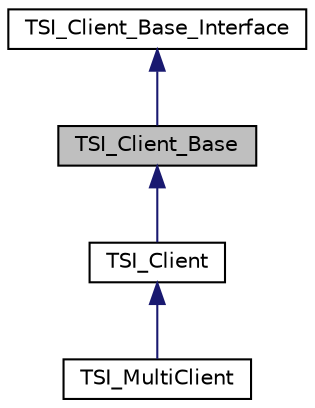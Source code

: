 digraph "TSI_Client_Base"
{
  edge [fontname="Helvetica",fontsize="10",labelfontname="Helvetica",labelfontsize="10"];
  node [fontname="Helvetica",fontsize="10",shape=record];
  Node0 [label="TSI_Client_Base",height=0.2,width=0.4,color="black", fillcolor="grey75", style="filled", fontcolor="black"];
  Node1 -> Node0 [dir="back",color="midnightblue",fontsize="10",style="solid",fontname="Helvetica"];
  Node1 [label="TSI_Client_Base_Interface",height=0.2,width=0.4,color="black", fillcolor="white", style="filled",URL="$interface_t_s_i___client_1_1_t_s_i___client___base___interface.html"];
  Node0 -> Node2 [dir="back",color="midnightblue",fontsize="10",style="solid",fontname="Helvetica"];
  Node2 [label="TSI_Client",height=0.2,width=0.4,color="black", fillcolor="white", style="filled",URL="$class_t_s_i___client_1_1_t_s_i___client.html"];
  Node2 -> Node3 [dir="back",color="midnightblue",fontsize="10",style="solid",fontname="Helvetica"];
  Node3 [label="TSI_MultiClient",height=0.2,width=0.4,color="black", fillcolor="white", style="filled",URL="$class_t_s_i___multi_client_1_1_t_s_i___multi_client.html"];
}
